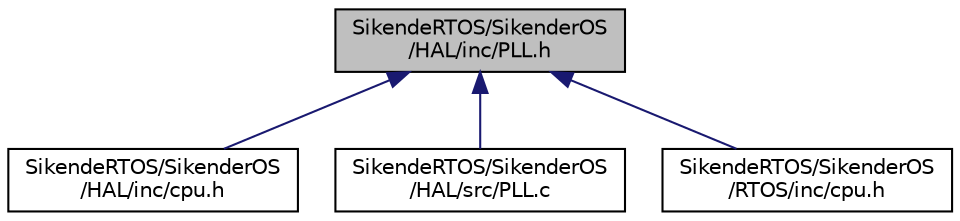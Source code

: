 digraph "SikendeRTOS/SikenderOS/HAL/inc/PLL.h"
{
 // LATEX_PDF_SIZE
  edge [fontname="Helvetica",fontsize="10",labelfontname="Helvetica",labelfontsize="10"];
  node [fontname="Helvetica",fontsize="10",shape=record];
  Node1 [label="SikendeRTOS/SikenderOS\l/HAL/inc/PLL.h",height=0.2,width=0.4,color="black", fillcolor="grey75", style="filled", fontcolor="black",tooltip="Sets Clock Speed."];
  Node1 -> Node2 [dir="back",color="midnightblue",fontsize="10",style="solid",fontname="Helvetica"];
  Node2 [label="SikendeRTOS/SikenderOS\l/HAL/inc/cpu.h",height=0.2,width=0.4,color="black", fillcolor="white", style="filled",URL="$_h_a_l_2inc_2cpu_8h.html",tooltip="Contains CPU Initialization and Register functions/definitions."];
  Node1 -> Node3 [dir="back",color="midnightblue",fontsize="10",style="solid",fontname="Helvetica"];
  Node3 [label="SikendeRTOS/SikenderOS\l/HAL/src/PLL.c",height=0.2,width=0.4,color="black", fillcolor="white", style="filled",URL="$_p_l_l_8c.html",tooltip=" "];
  Node1 -> Node4 [dir="back",color="midnightblue",fontsize="10",style="solid",fontname="Helvetica"];
  Node4 [label="SikendeRTOS/SikenderOS\l/RTOS/inc/cpu.h",height=0.2,width=0.4,color="black", fillcolor="white", style="filled",URL="$_r_t_o_s_2inc_2cpu_8h.html",tooltip="Contains CPU Initialization and Register functions/definitions."];
}
